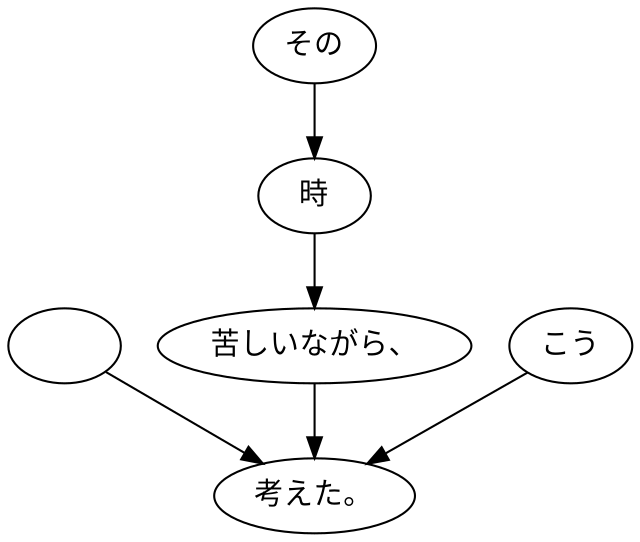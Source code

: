 digraph graph9185 {
	node0 [label="　"];
	node1 [label="その"];
	node2 [label="時"];
	node3 [label="苦しいながら、"];
	node4 [label="こう"];
	node5 [label="考えた。"];
	node0 -> node5;
	node1 -> node2;
	node2 -> node3;
	node3 -> node5;
	node4 -> node5;
}
